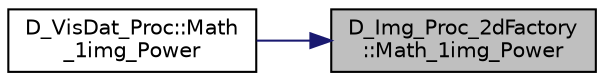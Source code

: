 digraph "D_Img_Proc_2dFactory::Math_1img_Power"
{
 // LATEX_PDF_SIZE
  edge [fontname="Helvetica",fontsize="10",labelfontname="Helvetica",labelfontsize="10"];
  node [fontname="Helvetica",fontsize="10",shape=record];
  rankdir="RL";
  Node1 [label="D_Img_Proc_2dFactory\l::Math_1img_Power",height=0.2,width=0.4,color="black", fillcolor="grey75", style="filled", fontcolor="black",tooltip=" "];
  Node1 -> Node2 [dir="back",color="midnightblue",fontsize="10",style="solid",fontname="Helvetica"];
  Node2 [label="D_VisDat_Proc::Math\l_1img_Power",height=0.2,width=0.4,color="black", fillcolor="white", style="filled",URL="$class_d___vis_dat___proc.html#ac7f9c8fa977601c32c7425019d72b1e0",tooltip=" "];
}
